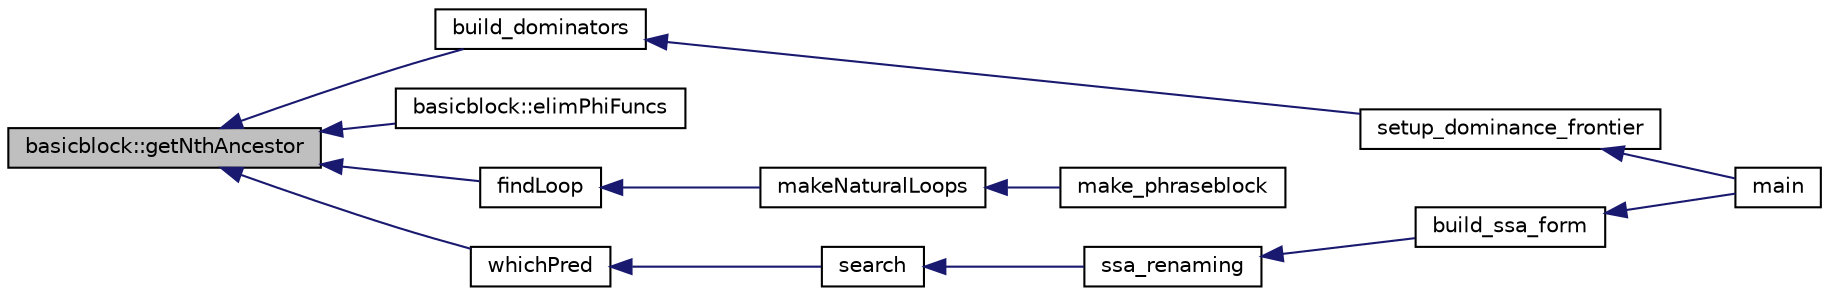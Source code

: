 digraph G
{
  edge [fontname="Helvetica",fontsize="10",labelfontname="Helvetica",labelfontsize="10"];
  node [fontname="Helvetica",fontsize="10",shape=record];
  rankdir=LR;
  Node1 [label="basicblock::getNthAncestor",height=0.2,width=0.4,color="black", fillcolor="grey75", style="filled" fontcolor="black"];
  Node1 -> Node2 [dir=back,color="midnightblue",fontsize="10",style="solid",fontname="Helvetica"];
  Node2 [label="build_dominators",height=0.2,width=0.4,color="black", fillcolor="white", style="filled",URL="$dominator_8cpp.html#ad9854552aeba1a66453864500ed2dfc0"];
  Node2 -> Node3 [dir=back,color="midnightblue",fontsize="10",style="solid",fontname="Helvetica"];
  Node3 [label="setup_dominance_frontier",height=0.2,width=0.4,color="black", fillcolor="white", style="filled",URL="$dominator_8h.html#af9f49ffe6819033df685a4eb97ef74be"];
  Node3 -> Node4 [dir=back,color="midnightblue",fontsize="10",style="solid",fontname="Helvetica"];
  Node4 [label="main",height=0.2,width=0.4,color="black", fillcolor="white", style="filled",URL="$main_8cpp.html#a0ddf1224851353fc92bfbff6f499fa97"];
  Node1 -> Node5 [dir=back,color="midnightblue",fontsize="10",style="solid",fontname="Helvetica"];
  Node5 [label="basicblock::elimPhiFuncs",height=0.2,width=0.4,color="black", fillcolor="white", style="filled",URL="$classbasicblock.html#a654646ba23c51a6f9b5b8db818276d0b"];
  Node1 -> Node6 [dir=back,color="midnightblue",fontsize="10",style="solid",fontname="Helvetica"];
  Node6 [label="findLoop",height=0.2,width=0.4,color="black", fillcolor="white", style="filled",URL="$make__phraseblock_8cpp.html#a56af37350d658e4fa9ba3e67058f82a2"];
  Node6 -> Node7 [dir=back,color="midnightblue",fontsize="10",style="solid",fontname="Helvetica"];
  Node7 [label="makeNaturalLoops",height=0.2,width=0.4,color="black", fillcolor="white", style="filled",URL="$make__phraseblock_8cpp.html#a533375cdbcbdab104ffd8c23db3f2b9d"];
  Node7 -> Node8 [dir=back,color="midnightblue",fontsize="10",style="solid",fontname="Helvetica"];
  Node8 [label="make_phraseblock",height=0.2,width=0.4,color="black", fillcolor="white", style="filled",URL="$make__phraseblock_8cpp.html#af5aea5750e9482dfe18f886b91b680b4"];
  Node1 -> Node9 [dir=back,color="midnightblue",fontsize="10",style="solid",fontname="Helvetica"];
  Node9 [label="whichPred",height=0.2,width=0.4,color="black", fillcolor="white", style="filled",URL="$ssa_8cpp.html#ad51f0106de926496f1a6b24bfd21bc32"];
  Node9 -> Node10 [dir=back,color="midnightblue",fontsize="10",style="solid",fontname="Helvetica"];
  Node10 [label="search",height=0.2,width=0.4,color="black", fillcolor="white", style="filled",URL="$ssa_8cpp.html#af9593c92c3c4713e11388054c46aa5e9"];
  Node10 -> Node11 [dir=back,color="midnightblue",fontsize="10",style="solid",fontname="Helvetica"];
  Node11 [label="ssa_renaming",height=0.2,width=0.4,color="black", fillcolor="white", style="filled",URL="$ssa_8cpp.html#a804de8f00b7ea9e5487315dc9ff01d77"];
  Node11 -> Node12 [dir=back,color="midnightblue",fontsize="10",style="solid",fontname="Helvetica"];
  Node12 [label="build_ssa_form",height=0.2,width=0.4,color="black", fillcolor="white", style="filled",URL="$ssa_8h.html#a99d7839751286ac78c627aabd383cb51"];
  Node12 -> Node4 [dir=back,color="midnightblue",fontsize="10",style="solid",fontname="Helvetica"];
}
